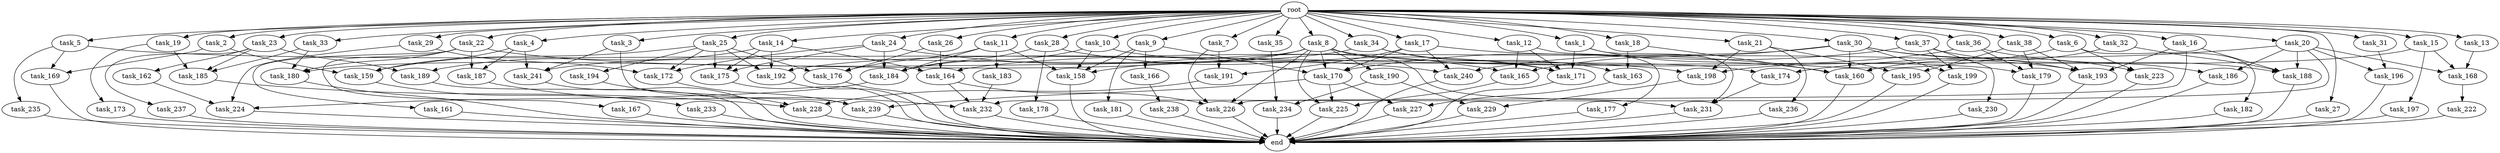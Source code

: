 digraph G {
  root [size="0.000000"];
  task_11 [size="1024.000000"];
  task_234 [size="1391569403904.000000"];
  task_239 [size="764504178688.000000"];
  task_233 [size="695784701952.000000"];
  task_185 [size="1666447310848.000000"];
  task_2 [size="1024.000000"];
  task_182 [size="137438953472.000000"];
  task_21 [size="1024.000000"];
  task_164 [size="1185410973696.000000"];
  task_23 [size="1024.000000"];
  task_35 [size="1024.000000"];
  task_162 [size="549755813888.000000"];
  task_33 [size="1024.000000"];
  task_176 [size="1941325217792.000000"];
  task_232 [size="962072674304.000000"];
  task_231 [size="1589137899520.000000"];
  task_14 [size="1024.000000"];
  task_178 [size="695784701952.000000"];
  task_3 [size="1024.000000"];
  task_236 [size="309237645312.000000"];
  task_199 [size="910533066752.000000"];
  task_226 [size="1348619730944.000000"];
  task_196 [size="111669149696.000000"];
  task_225 [size="489626271744.000000"];
  task_187 [size="996432412672.000000"];
  task_197 [size="309237645312.000000"];
  task_18 [size="1024.000000"];
  task_28 [size="1024.000000"];
  task_22 [size="1024.000000"];
  task_165 [size="566935683072.000000"];
  task_5 [size="1024.000000"];
  task_30 [size="1024.000000"];
  task_179 [size="721554505728.000000"];
  task_173 [size="420906795008.000000"];
  task_224 [size="1752346656768.000000"];
  task_183 [size="695784701952.000000"];
  task_9 [size="1024.000000"];
  task_168 [size="652835028992.000000"];
  task_27 [size="1024.000000"];
  task_238 [size="214748364800.000000"];
  task_158 [size="1735166787584.000000"];
  task_195 [size="446676598784.000000"];
  task_223 [size="352187318272.000000"];
  task_20 [size="1024.000000"];
  task_166 [size="695784701952.000000"];
  task_175 [size="1331439861760.000000"];
  task_37 [size="1024.000000"];
  task_194 [size="695784701952.000000"];
  task_169 [size="446676598784.000000"];
  task_227 [size="730144440320.000000"];
  task_160 [size="2147483648000.000000"];
  task_230 [size="695784701952.000000"];
  task_186 [size="730144440320.000000"];
  task_198 [size="755914244096.000000"];
  task_163 [size="996432412672.000000"];
  task_172 [size="944892805120.000000"];
  task_1 [size="1024.000000"];
  task_188 [size="1219770712064.000000"];
  task_193 [size="807453851648.000000"];
  task_8 [size="1024.000000"];
  task_191 [size="893353197568.000000"];
  task_15 [size="1024.000000"];
  task_24 [size="1024.000000"];
  task_159 [size="1692217114624.000000"];
  task_167 [size="137438953472.000000"];
  task_31 [size="1024.000000"];
  task_12 [size="1024.000000"];
  task_32 [size="1024.000000"];
  task_222 [size="420906795008.000000"];
  task_189 [size="970662608896.000000"];
  task_171 [size="1829656068096.000000"];
  end [size="0.000000"];
  task_29 [size="1024.000000"];
  task_241 [size="1030792151040.000000"];
  task_10 [size="1024.000000"];
  task_34 [size="1024.000000"];
  task_192 [size="1666447310848.000000"];
  task_4 [size="1024.000000"];
  task_13 [size="1024.000000"];
  task_36 [size="1024.000000"];
  task_170 [size="1460288880640.000000"];
  task_235 [size="309237645312.000000"];
  task_16 [size="1024.000000"];
  task_181 [size="695784701952.000000"];
  task_177 [size="137438953472.000000"];
  task_228 [size="1194000908288.000000"];
  task_26 [size="1024.000000"];
  task_180 [size="867583393792.000000"];
  task_25 [size="1024.000000"];
  task_19 [size="1024.000000"];
  task_229 [size="1245540515840.000000"];
  task_161 [size="137438953472.000000"];
  task_38 [size="1024.000000"];
  task_184 [size="1915555414016.000000"];
  task_17 [size="1024.000000"];
  task_190 [size="34359738368.000000"];
  task_237 [size="549755813888.000000"];
  task_240 [size="481036337152.000000"];
  task_6 [size="1024.000000"];
  task_7 [size="1024.000000"];
  task_174 [size="343597383680.000000"];

  root -> task_11 [size="1.000000"];
  root -> task_28 [size="1.000000"];
  root -> task_10 [size="1.000000"];
  root -> task_20 [size="1.000000"];
  root -> task_2 [size="1.000000"];
  root -> task_4 [size="1.000000"];
  root -> task_13 [size="1.000000"];
  root -> task_21 [size="1.000000"];
  root -> task_16 [size="1.000000"];
  root -> task_22 [size="1.000000"];
  root -> task_15 [size="1.000000"];
  root -> task_36 [size="1.000000"];
  root -> task_33 [size="1.000000"];
  root -> task_1 [size="1.000000"];
  root -> task_5 [size="1.000000"];
  root -> task_14 [size="1.000000"];
  root -> task_18 [size="1.000000"];
  root -> task_26 [size="1.000000"];
  root -> task_6 [size="1.000000"];
  root -> task_25 [size="1.000000"];
  root -> task_24 [size="1.000000"];
  root -> task_9 [size="1.000000"];
  root -> task_23 [size="1.000000"];
  root -> task_3 [size="1.000000"];
  root -> task_19 [size="1.000000"];
  root -> task_27 [size="1.000000"];
  root -> task_35 [size="1.000000"];
  root -> task_38 [size="1.000000"];
  root -> task_17 [size="1.000000"];
  root -> task_31 [size="1.000000"];
  root -> task_12 [size="1.000000"];
  root -> task_32 [size="1.000000"];
  root -> task_34 [size="1.000000"];
  root -> task_37 [size="1.000000"];
  root -> task_30 [size="1.000000"];
  root -> task_8 [size="1.000000"];
  root -> task_7 [size="1.000000"];
  root -> task_29 [size="1.000000"];
  task_11 -> task_158 [size="679477248.000000"];
  task_11 -> task_176 [size="679477248.000000"];
  task_11 -> task_183 [size="679477248.000000"];
  task_11 -> task_184 [size="679477248.000000"];
  task_234 -> end [size="1.000000"];
  task_239 -> end [size="1.000000"];
  task_233 -> end [size="1.000000"];
  task_185 -> task_228 [size="411041792.000000"];
  task_2 -> task_169 [size="134217728.000000"];
  task_2 -> task_159 [size="134217728.000000"];
  task_182 -> end [size="1.000000"];
  task_21 -> task_195 [size="301989888.000000"];
  task_21 -> task_198 [size="301989888.000000"];
  task_21 -> task_236 [size="301989888.000000"];
  task_164 -> task_226 [size="33554432.000000"];
  task_164 -> task_232 [size="33554432.000000"];
  task_23 -> task_162 [size="536870912.000000"];
  task_23 -> task_185 [size="536870912.000000"];
  task_23 -> task_237 [size="536870912.000000"];
  task_23 -> task_189 [size="536870912.000000"];
  task_35 -> task_234 [size="679477248.000000"];
  task_162 -> task_224 [size="838860800.000000"];
  task_33 -> task_180 [size="679477248.000000"];
  task_33 -> task_185 [size="679477248.000000"];
  task_176 -> end [size="1.000000"];
  task_232 -> end [size="1.000000"];
  task_231 -> end [size="1.000000"];
  task_14 -> task_164 [size="411041792.000000"];
  task_14 -> task_175 [size="411041792.000000"];
  task_14 -> task_189 [size="411041792.000000"];
  task_14 -> task_192 [size="411041792.000000"];
  task_178 -> end [size="1.000000"];
  task_3 -> task_241 [size="33554432.000000"];
  task_3 -> task_239 [size="33554432.000000"];
  task_236 -> end [size="1.000000"];
  task_199 -> end [size="1.000000"];
  task_226 -> end [size="1.000000"];
  task_196 -> end [size="1.000000"];
  task_225 -> end [size="1.000000"];
  task_187 -> task_232 [size="838860800.000000"];
  task_197 -> end [size="1.000000"];
  task_18 -> task_160 [size="838860800.000000"];
  task_18 -> task_163 [size="838860800.000000"];
  task_28 -> task_171 [size="679477248.000000"];
  task_28 -> task_178 [size="679477248.000000"];
  task_28 -> task_184 [size="679477248.000000"];
  task_22 -> task_187 [size="134217728.000000"];
  task_22 -> task_180 [size="134217728.000000"];
  task_22 -> task_161 [size="134217728.000000"];
  task_22 -> task_198 [size="134217728.000000"];
  task_22 -> task_167 [size="134217728.000000"];
  task_165 -> task_225 [size="33554432.000000"];
  task_5 -> task_235 [size="301989888.000000"];
  task_5 -> task_169 [size="301989888.000000"];
  task_5 -> task_240 [size="301989888.000000"];
  task_30 -> task_164 [size="209715200.000000"];
  task_30 -> task_193 [size="209715200.000000"];
  task_30 -> task_165 [size="209715200.000000"];
  task_30 -> task_199 [size="209715200.000000"];
  task_30 -> task_160 [size="209715200.000000"];
  task_30 -> task_223 [size="209715200.000000"];
  task_179 -> end [size="1.000000"];
  task_173 -> end [size="1.000000"];
  task_224 -> end [size="1.000000"];
  task_183 -> task_232 [size="33554432.000000"];
  task_9 -> task_158 [size="679477248.000000"];
  task_9 -> task_181 [size="679477248.000000"];
  task_9 -> task_166 [size="679477248.000000"];
  task_9 -> task_170 [size="679477248.000000"];
  task_168 -> task_222 [size="411041792.000000"];
  task_27 -> end [size="1.000000"];
  task_238 -> end [size="1.000000"];
  task_158 -> end [size="1.000000"];
  task_195 -> end [size="1.000000"];
  task_223 -> end [size="1.000000"];
  task_20 -> task_186 [size="33554432.000000"];
  task_20 -> task_174 [size="33554432.000000"];
  task_20 -> task_196 [size="33554432.000000"];
  task_20 -> task_168 [size="33554432.000000"];
  task_20 -> task_188 [size="33554432.000000"];
  task_20 -> task_232 [size="33554432.000000"];
  task_166 -> task_238 [size="209715200.000000"];
  task_175 -> end [size="1.000000"];
  task_37 -> task_186 [size="679477248.000000"];
  task_37 -> task_199 [size="679477248.000000"];
  task_37 -> task_230 [size="679477248.000000"];
  task_37 -> task_170 [size="679477248.000000"];
  task_194 -> task_228 [size="75497472.000000"];
  task_169 -> end [size="1.000000"];
  task_227 -> end [size="1.000000"];
  task_160 -> end [size="1.000000"];
  task_230 -> end [size="1.000000"];
  task_186 -> end [size="1.000000"];
  task_198 -> task_229 [size="536870912.000000"];
  task_163 -> task_227 [size="301989888.000000"];
  task_172 -> task_239 [size="301989888.000000"];
  task_1 -> task_171 [size="838860800.000000"];
  task_1 -> task_160 [size="838860800.000000"];
  task_1 -> task_231 [size="838860800.000000"];
  task_188 -> end [size="1.000000"];
  task_193 -> end [size="1.000000"];
  task_8 -> task_179 [size="33554432.000000"];
  task_8 -> task_158 [size="33554432.000000"];
  task_8 -> task_180 [size="33554432.000000"];
  task_8 -> task_190 [size="33554432.000000"];
  task_8 -> task_226 [size="33554432.000000"];
  task_8 -> task_225 [size="33554432.000000"];
  task_8 -> task_231 [size="33554432.000000"];
  task_8 -> task_170 [size="33554432.000000"];
  task_191 -> task_228 [size="679477248.000000"];
  task_15 -> task_168 [size="301989888.000000"];
  task_15 -> task_197 [size="301989888.000000"];
  task_15 -> task_198 [size="301989888.000000"];
  task_24 -> task_172 [size="209715200.000000"];
  task_24 -> task_175 [size="209715200.000000"];
  task_24 -> task_165 [size="209715200.000000"];
  task_24 -> task_184 [size="209715200.000000"];
  task_159 -> task_233 [size="679477248.000000"];
  task_167 -> end [size="1.000000"];
  task_31 -> task_196 [size="75497472.000000"];
  task_12 -> task_171 [size="134217728.000000"];
  task_12 -> task_177 [size="134217728.000000"];
  task_12 -> task_165 [size="134217728.000000"];
  task_32 -> task_160 [size="209715200.000000"];
  task_32 -> task_188 [size="209715200.000000"];
  task_222 -> end [size="1.000000"];
  task_189 -> end [size="1.000000"];
  task_171 -> end [size="1.000000"];
  task_29 -> task_172 [size="33554432.000000"];
  task_29 -> task_224 [size="33554432.000000"];
  task_241 -> end [size="1.000000"];
  task_10 -> task_158 [size="301989888.000000"];
  task_10 -> task_174 [size="301989888.000000"];
  task_10 -> task_184 [size="301989888.000000"];
  task_34 -> task_241 [size="134217728.000000"];
  task_34 -> task_171 [size="134217728.000000"];
  task_34 -> task_163 [size="134217728.000000"];
  task_192 -> end [size="1.000000"];
  task_4 -> task_241 [size="838860800.000000"];
  task_4 -> task_159 [size="838860800.000000"];
  task_4 -> task_187 [size="838860800.000000"];
  task_13 -> task_168 [size="301989888.000000"];
  task_36 -> task_179 [size="536870912.000000"];
  task_36 -> task_188 [size="536870912.000000"];
  task_36 -> task_192 [size="536870912.000000"];
  task_170 -> task_227 [size="411041792.000000"];
  task_170 -> task_239 [size="411041792.000000"];
  task_170 -> task_225 [size="411041792.000000"];
  task_235 -> end [size="1.000000"];
  task_16 -> task_193 [size="411041792.000000"];
  task_16 -> task_188 [size="411041792.000000"];
  task_16 -> task_226 [size="411041792.000000"];
  task_181 -> end [size="1.000000"];
  task_177 -> end [size="1.000000"];
  task_228 -> end [size="1.000000"];
  task_26 -> task_164 [size="536870912.000000"];
  task_26 -> task_176 [size="536870912.000000"];
  task_180 -> end [size="1.000000"];
  task_25 -> task_194 [size="679477248.000000"];
  task_25 -> task_192 [size="679477248.000000"];
  task_25 -> task_172 [size="679477248.000000"];
  task_25 -> task_175 [size="679477248.000000"];
  task_25 -> task_176 [size="679477248.000000"];
  task_25 -> task_159 [size="679477248.000000"];
  task_19 -> task_173 [size="411041792.000000"];
  task_19 -> task_185 [size="411041792.000000"];
  task_229 -> end [size="1.000000"];
  task_161 -> end [size="1.000000"];
  task_38 -> task_179 [size="134217728.000000"];
  task_38 -> task_193 [size="134217728.000000"];
  task_38 -> task_195 [size="134217728.000000"];
  task_184 -> task_224 [size="838860800.000000"];
  task_17 -> task_191 [size="33554432.000000"];
  task_17 -> task_193 [size="33554432.000000"];
  task_17 -> task_170 [size="33554432.000000"];
  task_17 -> task_240 [size="33554432.000000"];
  task_190 -> task_229 [size="679477248.000000"];
  task_190 -> task_234 [size="679477248.000000"];
  task_237 -> end [size="1.000000"];
  task_240 -> end [size="1.000000"];
  task_6 -> task_182 [size="134217728.000000"];
  task_6 -> task_223 [size="134217728.000000"];
  task_6 -> task_240 [size="134217728.000000"];
  task_7 -> task_191 [size="838860800.000000"];
  task_7 -> task_226 [size="838860800.000000"];
  task_174 -> task_231 [size="679477248.000000"];
}
